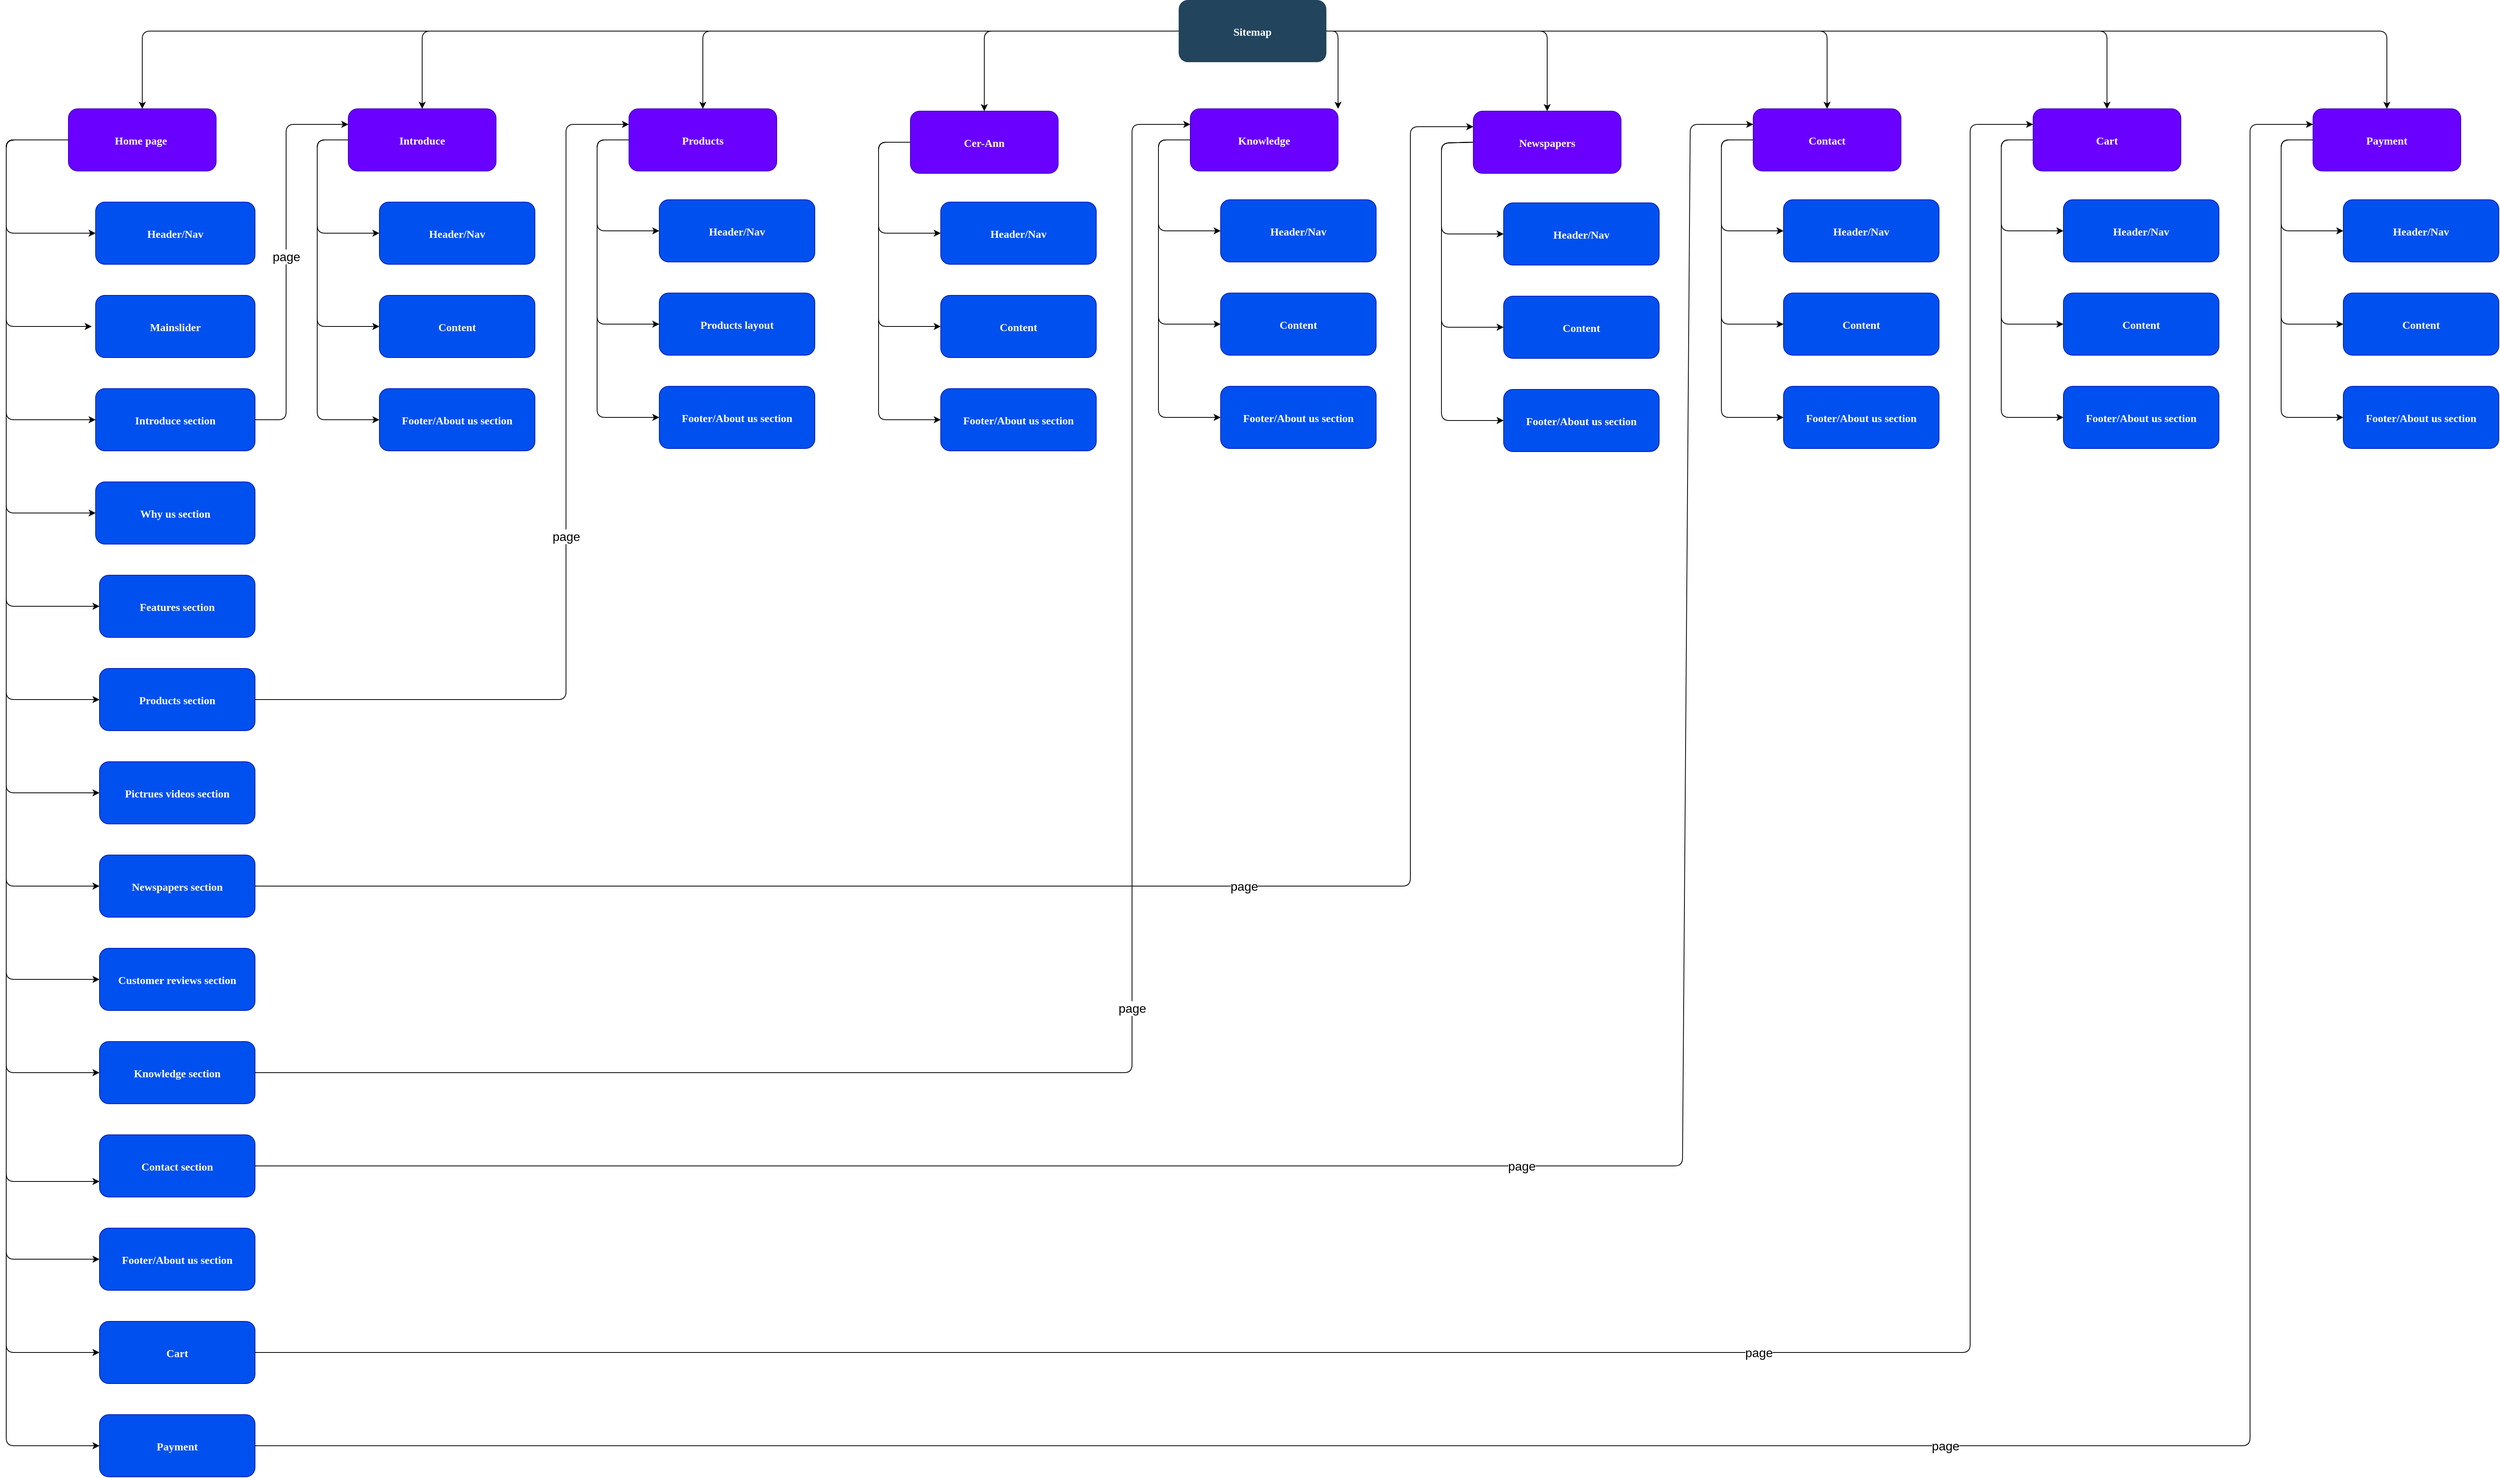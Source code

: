 <mxfile>
    <diagram name="Page-1" id="2c0d36ab-eaac-3732-788b-9136903baeff">
        <mxGraphModel dx="704" dy="295" grid="1" gridSize="10" guides="1" tooltips="1" connect="1" arrows="1" fold="1" page="1" pageScale="1.5" pageWidth="1169" pageHeight="827" background="none" math="0" shadow="0">
            <root>
                <mxCell id="0"/>
                <mxCell id="1" parent="0"/>
                <mxCell id="132" style="edgeStyle=none;html=1;exitX=0;exitY=0.5;exitDx=0;exitDy=0;entryX=0;entryY=0.5;entryDx=0;entryDy=0;" parent="1" source="2" target="130" edge="1">
                    <mxGeometry relative="1" as="geometry">
                        <mxPoint x="152" y="450" as="targetPoint"/>
                        <Array as="points">
                            <mxPoint x="152" y="200"/>
                            <mxPoint x="152" y="440"/>
                            <mxPoint x="152" y="920"/>
                        </Array>
                    </mxGeometry>
                </mxCell>
                <mxCell id="157" style="edgeStyle=none;html=1;exitX=0;exitY=0.5;exitDx=0;exitDy=0;entryX=0;entryY=0.5;entryDx=0;entryDy=0;" parent="1" source="2" target="141" edge="1">
                    <mxGeometry relative="1" as="geometry">
                        <mxPoint x="212" y="560" as="targetPoint"/>
                        <Array as="points">
                            <mxPoint x="152" y="200"/>
                            <mxPoint x="152" y="320"/>
                        </Array>
                    </mxGeometry>
                </mxCell>
                <mxCell id="158" style="edgeStyle=none;html=1;exitX=0;exitY=0.5;exitDx=0;exitDy=0;" parent="1" source="2" edge="1">
                    <mxGeometry relative="1" as="geometry">
                        <mxPoint x="262" y="440" as="targetPoint"/>
                        <Array as="points">
                            <mxPoint x="152" y="200"/>
                            <mxPoint x="152" y="440"/>
                        </Array>
                    </mxGeometry>
                </mxCell>
                <mxCell id="159" style="edgeStyle=none;html=1;exitX=0;exitY=0.5;exitDx=0;exitDy=0;entryX=0;entryY=0.5;entryDx=0;entryDy=0;" parent="1" source="2" target="144" edge="1">
                    <mxGeometry relative="1" as="geometry">
                        <mxPoint x="152" y="199.824" as="targetPoint"/>
                        <Array as="points">
                            <mxPoint x="152" y="200"/>
                            <mxPoint x="152" y="560"/>
                        </Array>
                    </mxGeometry>
                </mxCell>
                <mxCell id="160" style="edgeStyle=none;html=1;exitX=0;exitY=0.5;exitDx=0;exitDy=0;entryX=0;entryY=0.5;entryDx=0;entryDy=0;" parent="1" source="2" target="143" edge="1">
                    <mxGeometry relative="1" as="geometry">
                        <Array as="points">
                            <mxPoint x="152" y="200"/>
                            <mxPoint x="152" y="680"/>
                        </Array>
                    </mxGeometry>
                </mxCell>
                <mxCell id="161" style="edgeStyle=none;html=1;exitX=0;exitY=0.5;exitDx=0;exitDy=0;entryX=0;entryY=0.5;entryDx=0;entryDy=0;" parent="1" source="2" target="145" edge="1">
                    <mxGeometry relative="1" as="geometry">
                        <Array as="points">
                            <mxPoint x="152" y="200"/>
                            <mxPoint x="152" y="800"/>
                        </Array>
                    </mxGeometry>
                </mxCell>
                <mxCell id="162" style="edgeStyle=none;html=1;exitX=0;exitY=0.5;exitDx=0;exitDy=0;entryX=0;entryY=0.5;entryDx=0;entryDy=0;" parent="1" source="2" target="148" edge="1">
                    <mxGeometry relative="1" as="geometry">
                        <Array as="points">
                            <mxPoint x="152" y="200"/>
                            <mxPoint x="152" y="1040"/>
                        </Array>
                    </mxGeometry>
                </mxCell>
                <mxCell id="163" style="edgeStyle=none;html=1;exitX=0;exitY=0.5;exitDx=0;exitDy=0;entryX=0;entryY=0.5;entryDx=0;entryDy=0;" parent="1" source="2" target="154" edge="1">
                    <mxGeometry relative="1" as="geometry">
                        <Array as="points">
                            <mxPoint x="152" y="200"/>
                            <mxPoint x="152" y="1640"/>
                        </Array>
                    </mxGeometry>
                </mxCell>
                <mxCell id="164" style="edgeStyle=none;html=1;exitX=0;exitY=0.5;exitDx=0;exitDy=0;entryX=0;entryY=0.5;entryDx=0;entryDy=0;" parent="1" source="2" target="149" edge="1">
                    <mxGeometry relative="1" as="geometry">
                        <Array as="points">
                            <mxPoint x="152" y="200"/>
                            <mxPoint x="152" y="1160"/>
                        </Array>
                    </mxGeometry>
                </mxCell>
                <mxCell id="165" style="edgeStyle=none;html=1;exitX=0;exitY=0.5;exitDx=0;exitDy=0;entryX=0;entryY=0.75;entryDx=0;entryDy=0;" parent="1" source="2" target="153" edge="1">
                    <mxGeometry relative="1" as="geometry">
                        <Array as="points">
                            <mxPoint x="152" y="200"/>
                            <mxPoint x="152" y="1540"/>
                        </Array>
                    </mxGeometry>
                </mxCell>
                <mxCell id="166" style="edgeStyle=none;html=1;exitX=0;exitY=0.5;exitDx=0;exitDy=0;entryX=0;entryY=0.5;entryDx=0;entryDy=0;" parent="1" source="2" target="150" edge="1">
                    <mxGeometry relative="1" as="geometry">
                        <Array as="points">
                            <mxPoint x="152" y="200"/>
                            <mxPoint x="152" y="1280"/>
                        </Array>
                    </mxGeometry>
                </mxCell>
                <mxCell id="167" style="edgeStyle=none;html=1;exitX=0;exitY=0.5;exitDx=0;exitDy=0;entryX=0;entryY=0.5;entryDx=0;entryDy=0;" parent="1" source="2" target="151" edge="1">
                    <mxGeometry relative="1" as="geometry">
                        <Array as="points">
                            <mxPoint x="152" y="200"/>
                            <mxPoint x="152" y="1400"/>
                        </Array>
                    </mxGeometry>
                </mxCell>
                <mxCell id="196" style="edgeStyle=none;html=1;exitX=0;exitY=0.5;exitDx=0;exitDy=0;entryX=0;entryY=0.5;entryDx=0;entryDy=0;shadow=0;" parent="1" source="2" target="194" edge="1">
                    <mxGeometry relative="1" as="geometry">
                        <Array as="points">
                            <mxPoint x="152" y="200"/>
                            <mxPoint x="152" y="1760"/>
                        </Array>
                    </mxGeometry>
                </mxCell>
                <mxCell id="197" style="edgeStyle=none;html=1;exitX=0;exitY=0.5;exitDx=0;exitDy=0;entryX=0;entryY=0.5;entryDx=0;entryDy=0;shadow=0;" parent="1" source="2" target="195" edge="1">
                    <mxGeometry relative="1" as="geometry">
                        <Array as="points">
                            <mxPoint x="152" y="200"/>
                            <mxPoint x="152" y="1880"/>
                        </Array>
                    </mxGeometry>
                </mxCell>
                <mxCell id="2" value="Home page " style="rounded=1;fillColor=#6a00ff;strokeColor=#3700CC;fontColor=#ffffff;fontStyle=1;fontFamily=Tahoma;fontSize=14" parent="1" vertex="1">
                    <mxGeometry x="232" y="160" width="190" height="80" as="geometry"/>
                </mxCell>
                <mxCell id="188" style="edgeStyle=none;html=1;exitX=0;exitY=0.5;exitDx=0;exitDy=0;shadow=0;entryX=0;entryY=0.5;entryDx=0;entryDy=0;" parent="1" source="12" target="191" edge="1">
                    <mxGeometry relative="1" as="geometry">
                        <mxPoint x="912" y="490" as="targetPoint"/>
                        <Array as="points">
                            <mxPoint x="912" y="200"/>
                            <mxPoint x="912" y="317"/>
                        </Array>
                    </mxGeometry>
                </mxCell>
                <mxCell id="189" style="edgeStyle=none;html=1;exitX=0;exitY=0.5;exitDx=0;exitDy=0;shadow=0;entryX=0;entryY=0.5;entryDx=0;entryDy=0;" parent="1" source="12" target="192" edge="1">
                    <mxGeometry relative="1" as="geometry">
                        <mxPoint x="922" y="630" as="targetPoint"/>
                        <Array as="points">
                            <mxPoint x="912" y="200"/>
                            <mxPoint x="912" y="437"/>
                        </Array>
                    </mxGeometry>
                </mxCell>
                <mxCell id="190" style="edgeStyle=none;html=1;exitX=0;exitY=0.5;exitDx=0;exitDy=0;shadow=0;entryX=0;entryY=0.5;entryDx=0;entryDy=0;" parent="1" source="12" target="193" edge="1">
                    <mxGeometry relative="1" as="geometry">
                        <mxPoint x="932" y="720" as="targetPoint"/>
                        <Array as="points">
                            <mxPoint x="912" y="200"/>
                            <mxPoint x="912" y="557"/>
                        </Array>
                    </mxGeometry>
                </mxCell>
                <mxCell id="12" value="Products" style="rounded=1;fillColor=#6a00ff;strokeColor=#3700CC;fontColor=#ffffff;fontStyle=1;fontFamily=Tahoma;fontSize=14" parent="1" vertex="1">
                    <mxGeometry x="953" y="160" width="190" height="80" as="geometry"/>
                </mxCell>
                <mxCell id="183" style="edgeStyle=none;html=1;exitX=0;exitY=0.5;exitDx=0;exitDy=0;entryX=0;entryY=0.5;entryDx=0;entryDy=0;shadow=0;" parent="1" source="13" target="179" edge="1">
                    <mxGeometry relative="1" as="geometry">
                        <Array as="points">
                            <mxPoint x="552" y="200"/>
                            <mxPoint x="552" y="320"/>
                        </Array>
                    </mxGeometry>
                </mxCell>
                <mxCell id="184" style="edgeStyle=none;html=1;exitX=0;exitY=0.5;exitDx=0;exitDy=0;entryX=0;entryY=0.5;entryDx=0;entryDy=0;shadow=0;" parent="1" source="13" target="180" edge="1">
                    <mxGeometry relative="1" as="geometry">
                        <Array as="points">
                            <mxPoint x="552" y="200"/>
                            <mxPoint x="552" y="440"/>
                        </Array>
                    </mxGeometry>
                </mxCell>
                <mxCell id="185" style="edgeStyle=none;html=1;exitX=0;exitY=0.5;exitDx=0;exitDy=0;entryX=0;entryY=0.5;entryDx=0;entryDy=0;shadow=0;" parent="1" source="13" target="181" edge="1">
                    <mxGeometry relative="1" as="geometry">
                        <Array as="points">
                            <mxPoint x="552" y="200"/>
                            <mxPoint x="552" y="560"/>
                        </Array>
                    </mxGeometry>
                </mxCell>
                <mxCell id="13" value="Introduce" style="rounded=1;fillColor=#6a00ff;strokeColor=#3700CC;fontColor=#ffffff;fontStyle=1;fontFamily=Tahoma;fontSize=14" parent="1" vertex="1">
                    <mxGeometry x="592" y="160" width="190" height="80" as="geometry"/>
                </mxCell>
                <mxCell id="172" style="edgeStyle=none;html=1;exitX=0;exitY=0.5;exitDx=0;exitDy=0;entryX=0.5;entryY=0;entryDx=0;entryDy=0;shadow=0;" parent="1" source="125" target="2" edge="1">
                    <mxGeometry relative="1" as="geometry">
                        <Array as="points">
                            <mxPoint x="327" y="60"/>
                        </Array>
                    </mxGeometry>
                </mxCell>
                <mxCell id="173" style="edgeStyle=none;html=1;exitX=0;exitY=0.5;exitDx=0;exitDy=0;entryX=0.5;entryY=0;entryDx=0;entryDy=0;shadow=0;" parent="1" source="125" target="13" edge="1">
                    <mxGeometry relative="1" as="geometry">
                        <Array as="points">
                            <mxPoint x="687" y="60"/>
                        </Array>
                    </mxGeometry>
                </mxCell>
                <mxCell id="174" style="edgeStyle=none;html=1;exitX=0;exitY=0.5;exitDx=0;exitDy=0;entryX=0.5;entryY=0;entryDx=0;entryDy=0;shadow=0;" parent="1" source="125" target="12" edge="1">
                    <mxGeometry relative="1" as="geometry">
                        <Array as="points">
                            <mxPoint x="1048" y="60"/>
                        </Array>
                    </mxGeometry>
                </mxCell>
                <mxCell id="175" style="edgeStyle=none;html=1;exitX=0;exitY=0.5;exitDx=0;exitDy=0;entryX=0.5;entryY=0;entryDx=0;entryDy=0;shadow=0;" parent="1" source="125" target="206" edge="1">
                    <mxGeometry relative="1" as="geometry">
                        <mxPoint x="1615" y="160" as="targetPoint"/>
                        <Array as="points">
                            <mxPoint x="1410" y="60"/>
                        </Array>
                    </mxGeometry>
                </mxCell>
                <mxCell id="176" style="edgeStyle=none;html=1;exitX=1;exitY=0.5;exitDx=0;exitDy=0;entryX=1;entryY=0;entryDx=0;entryDy=0;shadow=0;" parent="1" source="125" target="213" edge="1">
                    <mxGeometry relative="1" as="geometry">
                        <mxPoint x="2065" y="70" as="targetPoint"/>
                        <Array as="points">
                            <mxPoint x="1865" y="60"/>
                        </Array>
                    </mxGeometry>
                </mxCell>
                <mxCell id="177" style="edgeStyle=none;html=1;exitX=1;exitY=0.5;exitDx=0;exitDy=0;entryX=0.5;entryY=0;entryDx=0;entryDy=0;shadow=0;" parent="1" source="125" target="221" edge="1">
                    <mxGeometry relative="1" as="geometry">
                        <mxPoint x="2355" y="80" as="targetPoint"/>
                        <Array as="points">
                            <mxPoint x="2134" y="60"/>
                        </Array>
                    </mxGeometry>
                </mxCell>
                <mxCell id="178" style="edgeStyle=none;html=1;exitX=1;exitY=0.5;exitDx=0;exitDy=0;entryX=0.5;entryY=0;entryDx=0;entryDy=0;shadow=0;" parent="1" source="125" target="228" edge="1">
                    <mxGeometry relative="1" as="geometry">
                        <mxPoint x="2755" y="10" as="targetPoint"/>
                        <Array as="points">
                            <mxPoint x="2494" y="60"/>
                        </Array>
                    </mxGeometry>
                </mxCell>
                <mxCell id="246" style="edgeStyle=none;html=1;exitX=1;exitY=0.5;exitDx=0;exitDy=0;shadow=0;entryX=0.5;entryY=0;entryDx=0;entryDy=0;" parent="1" source="125" target="235" edge="1">
                    <mxGeometry relative="1" as="geometry">
                        <mxPoint x="2830" y="60.222" as="targetPoint"/>
                        <Array as="points">
                            <mxPoint x="2854" y="60"/>
                        </Array>
                    </mxGeometry>
                </mxCell>
                <mxCell id="247" style="edgeStyle=none;html=1;exitX=1;exitY=0.5;exitDx=0;exitDy=0;entryX=0.5;entryY=0;entryDx=0;entryDy=0;shadow=0;" parent="1" source="125" target="242" edge="1">
                    <mxGeometry relative="1" as="geometry">
                        <Array as="points">
                            <mxPoint x="3214" y="60"/>
                        </Array>
                    </mxGeometry>
                </mxCell>
                <mxCell id="125" value="Sitemap" style="rounded=1;fillColor=#23445D;gradientColor=none;strokeColor=none;fontColor=#FFFFFF;fontStyle=1;fontFamily=Tahoma;fontSize=14" parent="1" vertex="1">
                    <mxGeometry x="1660" y="20" width="190" height="80" as="geometry"/>
                </mxCell>
                <mxCell id="130" value="Products section" style="rounded=1;fillColor=#0050ef;strokeColor=#001DBC;fontColor=#ffffff;fontStyle=1;fontFamily=Tahoma;fontSize=14" parent="1" vertex="1">
                    <mxGeometry x="272" y="880" width="200" height="80" as="geometry"/>
                </mxCell>
                <mxCell id="141" value="Header/Nav" style="rounded=1;fillColor=#0050ef;strokeColor=#001DBC;fontColor=#ffffff;fontStyle=1;fontFamily=Tahoma;fontSize=14" parent="1" vertex="1">
                    <mxGeometry x="267" y="280" width="205" height="80" as="geometry"/>
                </mxCell>
                <mxCell id="142" value="Mainslider" style="rounded=1;fillColor=#0050ef;strokeColor=#001DBC;fontColor=#ffffff;fontStyle=1;fontFamily=Tahoma;fontSize=14" parent="1" vertex="1">
                    <mxGeometry x="267" y="400" width="205" height="80" as="geometry"/>
                </mxCell>
                <mxCell id="143" value="Why us section" style="rounded=1;fillColor=#0050ef;strokeColor=#001DBC;fontColor=#ffffff;fontStyle=1;fontFamily=Tahoma;fontSize=14" parent="1" vertex="1">
                    <mxGeometry x="267" y="640" width="205" height="80" as="geometry"/>
                </mxCell>
                <mxCell id="144" value="Introduce section" style="rounded=1;fillColor=#0050ef;strokeColor=#001DBC;fontColor=#ffffff;fontStyle=1;fontFamily=Tahoma;fontSize=14" parent="1" vertex="1">
                    <mxGeometry x="267" y="520" width="205" height="80" as="geometry"/>
                </mxCell>
                <mxCell id="145" value="Features section" style="rounded=1;fillColor=#0050ef;strokeColor=#001DBC;fontColor=#ffffff;fontStyle=1;fontFamily=Tahoma;fontSize=14" parent="1" vertex="1">
                    <mxGeometry x="272" y="760" width="200" height="80" as="geometry"/>
                </mxCell>
                <mxCell id="148" value="Pictrues videos section" style="rounded=1;fillColor=#0050ef;strokeColor=#001DBC;fontColor=#ffffff;fontStyle=1;fontFamily=Tahoma;fontSize=14" parent="1" vertex="1">
                    <mxGeometry x="272" y="1000" width="200" height="80" as="geometry"/>
                </mxCell>
                <mxCell id="149" value="Newspapers section" style="rounded=1;fillColor=#0050ef;strokeColor=#001DBC;fontColor=#ffffff;fontStyle=1;fontFamily=Tahoma;fontSize=14" parent="1" vertex="1">
                    <mxGeometry x="272" y="1120" width="200" height="80" as="geometry"/>
                </mxCell>
                <mxCell id="150" value="Customer reviews section" style="rounded=1;fillColor=#0050ef;strokeColor=#001DBC;fontColor=#ffffff;fontStyle=1;fontFamily=Tahoma;fontSize=14" parent="1" vertex="1">
                    <mxGeometry x="272" y="1240" width="200" height="80" as="geometry"/>
                </mxCell>
                <mxCell id="151" value="Knowledge section" style="rounded=1;fillColor=#0050ef;strokeColor=#001DBC;fontColor=#ffffff;fontStyle=1;fontFamily=Tahoma;fontSize=14" parent="1" vertex="1">
                    <mxGeometry x="272" y="1360" width="200" height="80" as="geometry"/>
                </mxCell>
                <mxCell id="153" value="Contact section" style="rounded=1;fillColor=#0050ef;strokeColor=#001DBC;fontColor=#ffffff;fontStyle=1;fontFamily=Tahoma;fontSize=14" parent="1" vertex="1">
                    <mxGeometry x="272" y="1480" width="200" height="80" as="geometry"/>
                </mxCell>
                <mxCell id="154" value="Footer/About us section" style="rounded=1;fillColor=#0050ef;strokeColor=#001DBC;fontColor=#ffffff;fontStyle=1;fontFamily=Tahoma;fontSize=14" parent="1" vertex="1">
                    <mxGeometry x="272" y="1600" width="200" height="80" as="geometry"/>
                </mxCell>
                <mxCell id="170" value="aaa" style="endArrow=classic;html=1;shadow=0;entryX=0;entryY=0.25;entryDx=0;entryDy=0;exitX=1;exitY=0.5;exitDx=0;exitDy=0;" parent="1" source="144" target="13" edge="1">
                    <mxGeometry relative="1" as="geometry">
                        <mxPoint x="512" y="440" as="sourcePoint"/>
                        <mxPoint x="572" y="400" as="targetPoint"/>
                        <Array as="points">
                            <mxPoint x="512" y="560"/>
                            <mxPoint x="512" y="180"/>
                        </Array>
                    </mxGeometry>
                </mxCell>
                <mxCell id="171" value="page" style="edgeLabel;resizable=0;html=1;align=center;verticalAlign=middle;fontSize=16;" parent="170" connectable="0" vertex="1">
                    <mxGeometry relative="1" as="geometry"/>
                </mxCell>
                <mxCell id="179" value="Header/Nav" style="rounded=1;fillColor=#0050ef;strokeColor=#001DBC;fontColor=#ffffff;fontStyle=1;fontFamily=Tahoma;fontSize=14" parent="1" vertex="1">
                    <mxGeometry x="632" y="280" width="200" height="80" as="geometry"/>
                </mxCell>
                <mxCell id="180" value="Content" style="rounded=1;fillColor=#0050ef;strokeColor=#001DBC;fontColor=#ffffff;fontStyle=1;fontFamily=Tahoma;fontSize=14" parent="1" vertex="1">
                    <mxGeometry x="632" y="400" width="200" height="80" as="geometry"/>
                </mxCell>
                <mxCell id="181" value="Footer/About us section" style="rounded=1;fillColor=#0050ef;strokeColor=#001DBC;fontColor=#ffffff;fontStyle=1;fontFamily=Tahoma;fontSize=14" parent="1" vertex="1">
                    <mxGeometry x="632" y="520" width="200" height="80" as="geometry"/>
                </mxCell>
                <mxCell id="186" value="" style="endArrow=classic;html=1;shadow=0;exitX=1;exitY=0.5;exitDx=0;exitDy=0;entryX=0;entryY=0.25;entryDx=0;entryDy=0;" parent="1" source="130" target="12" edge="1">
                    <mxGeometry relative="1" as="geometry">
                        <mxPoint x="852" y="530" as="sourcePoint"/>
                        <mxPoint x="952" y="530" as="targetPoint"/>
                        <Array as="points">
                            <mxPoint x="872" y="920"/>
                            <mxPoint x="872" y="180"/>
                        </Array>
                    </mxGeometry>
                </mxCell>
                <mxCell id="187" value="page" style="edgeLabel;resizable=0;html=1;align=center;verticalAlign=middle;fontSize=16;" parent="186" connectable="0" vertex="1">
                    <mxGeometry relative="1" as="geometry"/>
                </mxCell>
                <mxCell id="191" value="Header/Nav" style="rounded=1;fillColor=#0050ef;strokeColor=#001DBC;fontColor=#ffffff;fontStyle=1;fontFamily=Tahoma;fontSize=14" parent="1" vertex="1">
                    <mxGeometry x="992" y="277" width="200" height="80" as="geometry"/>
                </mxCell>
                <mxCell id="192" value="Products layout" style="rounded=1;fillColor=#0050ef;strokeColor=#001DBC;fontColor=#ffffff;fontStyle=1;fontFamily=Tahoma;fontSize=14" parent="1" vertex="1">
                    <mxGeometry x="992" y="397" width="200" height="80" as="geometry"/>
                </mxCell>
                <mxCell id="193" value="Footer/About us section" style="rounded=1;fillColor=#0050ef;strokeColor=#001DBC;fontColor=#ffffff;fontStyle=1;fontFamily=Tahoma;fontSize=14" parent="1" vertex="1">
                    <mxGeometry x="992" y="517" width="200" height="80" as="geometry"/>
                </mxCell>
                <mxCell id="194" value="Cart" style="rounded=1;fillColor=#0050ef;strokeColor=#001DBC;fontColor=#ffffff;fontStyle=1;fontFamily=Tahoma;fontSize=14" parent="1" vertex="1">
                    <mxGeometry x="272" y="1720" width="200" height="80" as="geometry"/>
                </mxCell>
                <mxCell id="195" value="Payment" style="rounded=1;fillColor=#0050ef;strokeColor=#001DBC;fontColor=#ffffff;fontStyle=1;fontFamily=Tahoma;fontSize=14" parent="1" vertex="1">
                    <mxGeometry x="272" y="1840" width="200" height="80" as="geometry"/>
                </mxCell>
                <mxCell id="203" style="edgeStyle=none;html=1;exitX=0;exitY=0.5;exitDx=0;exitDy=0;shadow=0;entryX=0;entryY=0.5;entryDx=0;entryDy=0;" parent="1" source="206" target="207" edge="1">
                    <mxGeometry relative="1" as="geometry">
                        <mxPoint x="1274" y="493" as="targetPoint"/>
                        <Array as="points">
                            <mxPoint x="1274" y="203"/>
                            <mxPoint x="1274" y="320"/>
                        </Array>
                    </mxGeometry>
                </mxCell>
                <mxCell id="204" style="edgeStyle=none;html=1;exitX=0;exitY=0.5;exitDx=0;exitDy=0;shadow=0;entryX=0;entryY=0.5;entryDx=0;entryDy=0;" parent="1" source="206" target="208" edge="1">
                    <mxGeometry relative="1" as="geometry">
                        <mxPoint x="1284" y="633" as="targetPoint"/>
                        <Array as="points">
                            <mxPoint x="1274" y="203"/>
                            <mxPoint x="1274" y="440"/>
                        </Array>
                    </mxGeometry>
                </mxCell>
                <mxCell id="205" style="edgeStyle=none;html=1;exitX=0;exitY=0.5;exitDx=0;exitDy=0;shadow=0;entryX=0;entryY=0.5;entryDx=0;entryDy=0;" parent="1" source="206" target="209" edge="1">
                    <mxGeometry relative="1" as="geometry">
                        <mxPoint x="1294" y="723" as="targetPoint"/>
                        <Array as="points">
                            <mxPoint x="1274" y="203"/>
                            <mxPoint x="1274" y="560"/>
                        </Array>
                    </mxGeometry>
                </mxCell>
                <mxCell id="206" value="Cer-Ann" style="rounded=1;fillColor=#6a00ff;strokeColor=#3700CC;fontColor=#ffffff;fontStyle=1;fontFamily=Tahoma;fontSize=14" parent="1" vertex="1">
                    <mxGeometry x="1315" y="163" width="190" height="80" as="geometry"/>
                </mxCell>
                <mxCell id="207" value="Header/Nav" style="rounded=1;fillColor=#0050ef;strokeColor=#001DBC;fontColor=#ffffff;fontStyle=1;fontFamily=Tahoma;fontSize=14" parent="1" vertex="1">
                    <mxGeometry x="1354" y="280" width="200" height="80" as="geometry"/>
                </mxCell>
                <mxCell id="208" value="Content" style="rounded=1;fillColor=#0050ef;strokeColor=#001DBC;fontColor=#ffffff;fontStyle=1;fontFamily=Tahoma;fontSize=14" parent="1" vertex="1">
                    <mxGeometry x="1354" y="400" width="200" height="80" as="geometry"/>
                </mxCell>
                <mxCell id="209" value="Footer/About us section" style="rounded=1;fillColor=#0050ef;strokeColor=#001DBC;fontColor=#ffffff;fontStyle=1;fontFamily=Tahoma;fontSize=14" parent="1" vertex="1">
                    <mxGeometry x="1354" y="520" width="200" height="80" as="geometry"/>
                </mxCell>
                <mxCell id="210" style="edgeStyle=none;html=1;exitX=0;exitY=0.5;exitDx=0;exitDy=0;shadow=0;entryX=0;entryY=0.5;entryDx=0;entryDy=0;" parent="1" source="213" target="214" edge="1">
                    <mxGeometry relative="1" as="geometry">
                        <mxPoint x="1634" y="490" as="targetPoint"/>
                        <Array as="points">
                            <mxPoint x="1634" y="200"/>
                            <mxPoint x="1634" y="317"/>
                        </Array>
                    </mxGeometry>
                </mxCell>
                <mxCell id="211" style="edgeStyle=none;html=1;exitX=0;exitY=0.5;exitDx=0;exitDy=0;shadow=0;entryX=0;entryY=0.5;entryDx=0;entryDy=0;" parent="1" source="213" target="215" edge="1">
                    <mxGeometry relative="1" as="geometry">
                        <mxPoint x="1644" y="630" as="targetPoint"/>
                        <Array as="points">
                            <mxPoint x="1634" y="200"/>
                            <mxPoint x="1634" y="437"/>
                        </Array>
                    </mxGeometry>
                </mxCell>
                <mxCell id="212" style="edgeStyle=none;html=1;exitX=0;exitY=0.5;exitDx=0;exitDy=0;shadow=0;entryX=0;entryY=0.5;entryDx=0;entryDy=0;" parent="1" source="213" target="216" edge="1">
                    <mxGeometry relative="1" as="geometry">
                        <mxPoint x="1654" y="720" as="targetPoint"/>
                        <Array as="points">
                            <mxPoint x="1634" y="200"/>
                            <mxPoint x="1634" y="557"/>
                        </Array>
                    </mxGeometry>
                </mxCell>
                <mxCell id="213" value="Knowledge" style="rounded=1;fillColor=#6a00ff;strokeColor=#3700CC;fontColor=#ffffff;fontStyle=1;fontFamily=Tahoma;fontSize=14" parent="1" vertex="1">
                    <mxGeometry x="1675" y="160" width="190" height="80" as="geometry"/>
                </mxCell>
                <mxCell id="214" value="Header/Nav" style="rounded=1;fillColor=#0050ef;strokeColor=#001DBC;fontColor=#ffffff;fontStyle=1;fontFamily=Tahoma;fontSize=14" parent="1" vertex="1">
                    <mxGeometry x="1714" y="277" width="200" height="80" as="geometry"/>
                </mxCell>
                <mxCell id="215" value="Content" style="rounded=1;fillColor=#0050ef;strokeColor=#001DBC;fontColor=#ffffff;fontStyle=1;fontFamily=Tahoma;fontSize=14" parent="1" vertex="1">
                    <mxGeometry x="1714" y="397" width="200" height="80" as="geometry"/>
                </mxCell>
                <mxCell id="216" value="Footer/About us section" style="rounded=1;fillColor=#0050ef;strokeColor=#001DBC;fontColor=#ffffff;fontStyle=1;fontFamily=Tahoma;fontSize=14" parent="1" vertex="1">
                    <mxGeometry x="1714" y="517" width="200" height="80" as="geometry"/>
                </mxCell>
                <mxCell id="218" style="edgeStyle=none;html=1;exitX=0;exitY=0.5;exitDx=0;exitDy=0;shadow=0;entryX=0;entryY=0.5;entryDx=0;entryDy=0;" parent="1" source="221" target="222" edge="1">
                    <mxGeometry relative="1" as="geometry">
                        <mxPoint x="1998" y="494" as="targetPoint"/>
                        <Array as="points">
                            <mxPoint x="1998" y="204"/>
                            <mxPoint x="1998" y="321"/>
                        </Array>
                    </mxGeometry>
                </mxCell>
                <mxCell id="219" style="edgeStyle=none;html=1;exitX=0;exitY=0.5;exitDx=0;exitDy=0;shadow=0;entryX=0;entryY=0.5;entryDx=0;entryDy=0;" parent="1" source="221" target="223" edge="1">
                    <mxGeometry relative="1" as="geometry">
                        <mxPoint x="2008" y="634" as="targetPoint"/>
                        <Array as="points">
                            <mxPoint x="1998" y="204"/>
                            <mxPoint x="1998" y="441"/>
                        </Array>
                    </mxGeometry>
                </mxCell>
                <mxCell id="220" style="edgeStyle=none;html=1;exitX=0;exitY=0.5;exitDx=0;exitDy=0;shadow=0;entryX=0;entryY=0.5;entryDx=0;entryDy=0;" parent="1" source="221" target="224" edge="1">
                    <mxGeometry relative="1" as="geometry">
                        <mxPoint x="2018" y="724" as="targetPoint"/>
                        <Array as="points">
                            <mxPoint x="1998" y="204"/>
                            <mxPoint x="1998" y="561"/>
                        </Array>
                    </mxGeometry>
                </mxCell>
                <mxCell id="221" value="Newspapers" style="rounded=1;fillColor=#6a00ff;strokeColor=#3700CC;fontColor=#ffffff;fontStyle=1;fontFamily=Tahoma;fontSize=14" parent="1" vertex="1">
                    <mxGeometry x="2039" y="163" width="190" height="80" as="geometry"/>
                </mxCell>
                <mxCell id="222" value="Header/Nav" style="rounded=1;fillColor=#0050ef;strokeColor=#001DBC;fontColor=#ffffff;fontStyle=1;fontFamily=Tahoma;fontSize=14" parent="1" vertex="1">
                    <mxGeometry x="2078" y="281" width="200" height="80" as="geometry"/>
                </mxCell>
                <mxCell id="223" value="Content" style="rounded=1;fillColor=#0050ef;strokeColor=#001DBC;fontColor=#ffffff;fontStyle=1;fontFamily=Tahoma;fontSize=14" parent="1" vertex="1">
                    <mxGeometry x="2078" y="401" width="200" height="80" as="geometry"/>
                </mxCell>
                <mxCell id="224" value="Footer/About us section" style="rounded=1;fillColor=#0050ef;strokeColor=#001DBC;fontColor=#ffffff;fontStyle=1;fontFamily=Tahoma;fontSize=14" parent="1" vertex="1">
                    <mxGeometry x="2078" y="521" width="200" height="80" as="geometry"/>
                </mxCell>
                <mxCell id="225" style="edgeStyle=none;html=1;exitX=0;exitY=0.5;exitDx=0;exitDy=0;shadow=0;entryX=0;entryY=0.5;entryDx=0;entryDy=0;" parent="1" source="228" target="229" edge="1">
                    <mxGeometry relative="1" as="geometry">
                        <mxPoint x="2358" y="490" as="targetPoint"/>
                        <Array as="points">
                            <mxPoint x="2358" y="200"/>
                            <mxPoint x="2358" y="317"/>
                        </Array>
                    </mxGeometry>
                </mxCell>
                <mxCell id="226" style="edgeStyle=none;html=1;exitX=0;exitY=0.5;exitDx=0;exitDy=0;shadow=0;entryX=0;entryY=0.5;entryDx=0;entryDy=0;" parent="1" source="228" target="230" edge="1">
                    <mxGeometry relative="1" as="geometry">
                        <mxPoint x="2368" y="630" as="targetPoint"/>
                        <Array as="points">
                            <mxPoint x="2358" y="200"/>
                            <mxPoint x="2358" y="437"/>
                        </Array>
                    </mxGeometry>
                </mxCell>
                <mxCell id="227" style="edgeStyle=none;html=1;exitX=0;exitY=0.5;exitDx=0;exitDy=0;shadow=0;entryX=0;entryY=0.5;entryDx=0;entryDy=0;" parent="1" source="228" target="231" edge="1">
                    <mxGeometry relative="1" as="geometry">
                        <mxPoint x="2378" y="720" as="targetPoint"/>
                        <Array as="points">
                            <mxPoint x="2358" y="200"/>
                            <mxPoint x="2358" y="557"/>
                        </Array>
                    </mxGeometry>
                </mxCell>
                <mxCell id="228" value="Contact" style="rounded=1;fillColor=#6a00ff;strokeColor=#3700CC;fontColor=#ffffff;fontStyle=1;fontFamily=Tahoma;fontSize=14" parent="1" vertex="1">
                    <mxGeometry x="2399" y="160" width="190" height="80" as="geometry"/>
                </mxCell>
                <mxCell id="229" value="Header/Nav" style="rounded=1;fillColor=#0050ef;strokeColor=#001DBC;fontColor=#ffffff;fontStyle=1;fontFamily=Tahoma;fontSize=14" parent="1" vertex="1">
                    <mxGeometry x="2438" y="277" width="200" height="80" as="geometry"/>
                </mxCell>
                <mxCell id="230" value="Content" style="rounded=1;fillColor=#0050ef;strokeColor=#001DBC;fontColor=#ffffff;fontStyle=1;fontFamily=Tahoma;fontSize=14" parent="1" vertex="1">
                    <mxGeometry x="2438" y="397" width="200" height="80" as="geometry"/>
                </mxCell>
                <mxCell id="231" value="Footer/About us section" style="rounded=1;fillColor=#0050ef;strokeColor=#001DBC;fontColor=#ffffff;fontStyle=1;fontFamily=Tahoma;fontSize=14" parent="1" vertex="1">
                    <mxGeometry x="2438" y="517" width="200" height="80" as="geometry"/>
                </mxCell>
                <mxCell id="232" style="edgeStyle=none;html=1;exitX=0;exitY=0.5;exitDx=0;exitDy=0;shadow=0;entryX=0;entryY=0.5;entryDx=0;entryDy=0;" parent="1" source="235" target="236" edge="1">
                    <mxGeometry relative="1" as="geometry">
                        <mxPoint x="2718" y="490" as="targetPoint"/>
                        <Array as="points">
                            <mxPoint x="2718" y="200"/>
                            <mxPoint x="2718" y="317"/>
                        </Array>
                    </mxGeometry>
                </mxCell>
                <mxCell id="233" style="edgeStyle=none;html=1;exitX=0;exitY=0.5;exitDx=0;exitDy=0;shadow=0;entryX=0;entryY=0.5;entryDx=0;entryDy=0;" parent="1" source="235" target="237" edge="1">
                    <mxGeometry relative="1" as="geometry">
                        <mxPoint x="2728" y="630" as="targetPoint"/>
                        <Array as="points">
                            <mxPoint x="2718" y="200"/>
                            <mxPoint x="2718" y="437"/>
                        </Array>
                    </mxGeometry>
                </mxCell>
                <mxCell id="234" style="edgeStyle=none;html=1;exitX=0;exitY=0.5;exitDx=0;exitDy=0;shadow=0;entryX=0;entryY=0.5;entryDx=0;entryDy=0;" parent="1" source="235" target="238" edge="1">
                    <mxGeometry relative="1" as="geometry">
                        <mxPoint x="2738" y="720" as="targetPoint"/>
                        <Array as="points">
                            <mxPoint x="2718" y="200"/>
                            <mxPoint x="2718" y="557"/>
                        </Array>
                    </mxGeometry>
                </mxCell>
                <mxCell id="235" value="Cart" style="rounded=1;fillColor=#6a00ff;strokeColor=#3700CC;fontColor=#ffffff;fontStyle=1;fontFamily=Tahoma;fontSize=14" parent="1" vertex="1">
                    <mxGeometry x="2759" y="160" width="190" height="80" as="geometry"/>
                </mxCell>
                <mxCell id="236" value="Header/Nav" style="rounded=1;fillColor=#0050ef;strokeColor=#001DBC;fontColor=#ffffff;fontStyle=1;fontFamily=Tahoma;fontSize=14" parent="1" vertex="1">
                    <mxGeometry x="2798" y="277" width="200" height="80" as="geometry"/>
                </mxCell>
                <mxCell id="237" value="Content" style="rounded=1;fillColor=#0050ef;strokeColor=#001DBC;fontColor=#ffffff;fontStyle=1;fontFamily=Tahoma;fontSize=14" parent="1" vertex="1">
                    <mxGeometry x="2798" y="397" width="200" height="80" as="geometry"/>
                </mxCell>
                <mxCell id="238" value="Footer/About us section" style="rounded=1;fillColor=#0050ef;strokeColor=#001DBC;fontColor=#ffffff;fontStyle=1;fontFamily=Tahoma;fontSize=14" parent="1" vertex="1">
                    <mxGeometry x="2798" y="517" width="200" height="80" as="geometry"/>
                </mxCell>
                <mxCell id="239" style="edgeStyle=none;html=1;exitX=0;exitY=0.5;exitDx=0;exitDy=0;shadow=0;entryX=0;entryY=0.5;entryDx=0;entryDy=0;" parent="1" source="242" target="243" edge="1">
                    <mxGeometry relative="1" as="geometry">
                        <mxPoint x="3078" y="490" as="targetPoint"/>
                        <Array as="points">
                            <mxPoint x="3078" y="200"/>
                            <mxPoint x="3078" y="317"/>
                        </Array>
                    </mxGeometry>
                </mxCell>
                <mxCell id="240" style="edgeStyle=none;html=1;exitX=0;exitY=0.5;exitDx=0;exitDy=0;shadow=0;entryX=0;entryY=0.5;entryDx=0;entryDy=0;" parent="1" source="242" target="244" edge="1">
                    <mxGeometry relative="1" as="geometry">
                        <mxPoint x="3088" y="630" as="targetPoint"/>
                        <Array as="points">
                            <mxPoint x="3078" y="200"/>
                            <mxPoint x="3078" y="437"/>
                        </Array>
                    </mxGeometry>
                </mxCell>
                <mxCell id="241" style="edgeStyle=none;html=1;exitX=0;exitY=0.5;exitDx=0;exitDy=0;shadow=0;entryX=0;entryY=0.5;entryDx=0;entryDy=0;" parent="1" source="242" target="245" edge="1">
                    <mxGeometry relative="1" as="geometry">
                        <mxPoint x="3098" y="720" as="targetPoint"/>
                        <Array as="points">
                            <mxPoint x="3078" y="200"/>
                            <mxPoint x="3078" y="557"/>
                        </Array>
                    </mxGeometry>
                </mxCell>
                <mxCell id="242" value="Payment" style="rounded=1;fillColor=#6a00ff;strokeColor=#3700CC;fontColor=#ffffff;fontStyle=1;fontFamily=Tahoma;fontSize=14" parent="1" vertex="1">
                    <mxGeometry x="3119" y="160" width="190" height="80" as="geometry"/>
                </mxCell>
                <mxCell id="243" value="Header/Nav" style="rounded=1;fillColor=#0050ef;strokeColor=#001DBC;fontColor=#ffffff;fontStyle=1;fontFamily=Tahoma;fontSize=14" parent="1" vertex="1">
                    <mxGeometry x="3158" y="277" width="200" height="80" as="geometry"/>
                </mxCell>
                <mxCell id="244" value="Content" style="rounded=1;fillColor=#0050ef;strokeColor=#001DBC;fontColor=#ffffff;fontStyle=1;fontFamily=Tahoma;fontSize=14" parent="1" vertex="1">
                    <mxGeometry x="3158" y="397" width="200" height="80" as="geometry"/>
                </mxCell>
                <mxCell id="245" value="Footer/About us section" style="rounded=1;fillColor=#0050ef;strokeColor=#001DBC;fontColor=#ffffff;fontStyle=1;fontFamily=Tahoma;fontSize=14" parent="1" vertex="1">
                    <mxGeometry x="3158" y="517" width="200" height="80" as="geometry"/>
                </mxCell>
                <mxCell id="250" value="" style="endArrow=classic;html=1;shadow=0;exitX=1;exitY=0.5;exitDx=0;exitDy=0;entryX=0;entryY=0.25;entryDx=0;entryDy=0;" parent="1" source="153" target="228" edge="1">
                    <mxGeometry relative="1" as="geometry">
                        <mxPoint x="718" y="980" as="sourcePoint"/>
                        <mxPoint x="1318" y="1090" as="targetPoint"/>
                        <Array as="points">
                            <mxPoint x="2308" y="1520"/>
                            <mxPoint x="2318" y="180"/>
                        </Array>
                    </mxGeometry>
                </mxCell>
                <mxCell id="251" value="page" style="edgeLabel;resizable=0;html=1;align=center;verticalAlign=middle;fontSize=16;" parent="250" connectable="0" vertex="1">
                    <mxGeometry relative="1" as="geometry"/>
                </mxCell>
                <mxCell id="253" value="" style="endArrow=classic;html=1;shadow=0;exitX=1;exitY=0.5;exitDx=0;exitDy=0;entryX=0;entryY=0.25;entryDx=0;entryDy=0;" parent="1" source="149" target="221" edge="1">
                    <mxGeometry relative="1" as="geometry">
                        <mxPoint x="718" y="980" as="sourcePoint"/>
                        <mxPoint x="1968" y="690" as="targetPoint"/>
                        <Array as="points">
                            <mxPoint x="1958" y="1160"/>
                            <mxPoint x="1958" y="183"/>
                        </Array>
                    </mxGeometry>
                </mxCell>
                <mxCell id="254" value="page" style="edgeLabel;resizable=0;html=1;align=center;verticalAlign=middle;fontSize=16;" parent="253" connectable="0" vertex="1">
                    <mxGeometry relative="1" as="geometry"/>
                </mxCell>
                <mxCell id="256" value="" style="endArrow=classic;html=1;shadow=0;fontSize=16;exitX=1;exitY=0.5;exitDx=0;exitDy=0;entryX=0;entryY=0.25;entryDx=0;entryDy=0;" parent="1" source="195" target="242" edge="1">
                    <mxGeometry relative="1" as="geometry">
                        <mxPoint x="658" y="1720" as="sourcePoint"/>
                        <mxPoint x="2168" y="1090" as="targetPoint"/>
                        <Array as="points">
                            <mxPoint x="3038" y="1880"/>
                            <mxPoint x="3038" y="180"/>
                        </Array>
                    </mxGeometry>
                </mxCell>
                <mxCell id="257" value="page" style="edgeLabel;resizable=0;html=1;align=center;verticalAlign=middle;fontSize=16;" parent="256" connectable="0" vertex="1">
                    <mxGeometry relative="1" as="geometry"/>
                </mxCell>
                <mxCell id="258" value="" style="endArrow=classic;html=1;shadow=0;fontSize=16;exitX=1;exitY=0.5;exitDx=0;exitDy=0;entryX=0;entryY=0.25;entryDx=0;entryDy=0;" parent="1" source="194" target="235" edge="1">
                    <mxGeometry relative="1" as="geometry">
                        <mxPoint x="658" y="1720" as="sourcePoint"/>
                        <mxPoint x="1828" y="1020" as="targetPoint"/>
                        <Array as="points">
                            <mxPoint x="2678" y="1760"/>
                            <mxPoint x="2678" y="180"/>
                        </Array>
                    </mxGeometry>
                </mxCell>
                <mxCell id="259" value="page" style="edgeLabel;resizable=0;html=1;align=center;verticalAlign=middle;fontSize=16;" parent="258" connectable="0" vertex="1">
                    <mxGeometry relative="1" as="geometry"/>
                </mxCell>
                <mxCell id="260" value="" style="endArrow=classic;html=1;shadow=0;exitX=1;exitY=0.5;exitDx=0;exitDy=0;entryX=0;entryY=0.25;entryDx=0;entryDy=0;" parent="1" source="151" target="213" edge="1">
                    <mxGeometry relative="1" as="geometry">
                        <mxPoint x="511" y="1400" as="sourcePoint"/>
                        <mxPoint x="1270" y="660" as="targetPoint"/>
                        <Array as="points">
                            <mxPoint x="911" y="1400"/>
                            <mxPoint x="1600" y="1400"/>
                            <mxPoint x="1600" y="180"/>
                        </Array>
                    </mxGeometry>
                </mxCell>
                <mxCell id="261" value="page" style="edgeLabel;resizable=0;html=1;align=center;verticalAlign=middle;fontSize=16;" parent="260" connectable="0" vertex="1">
                    <mxGeometry relative="1" as="geometry"/>
                </mxCell>
            </root>
        </mxGraphModel>
    </diagram>
</mxfile>